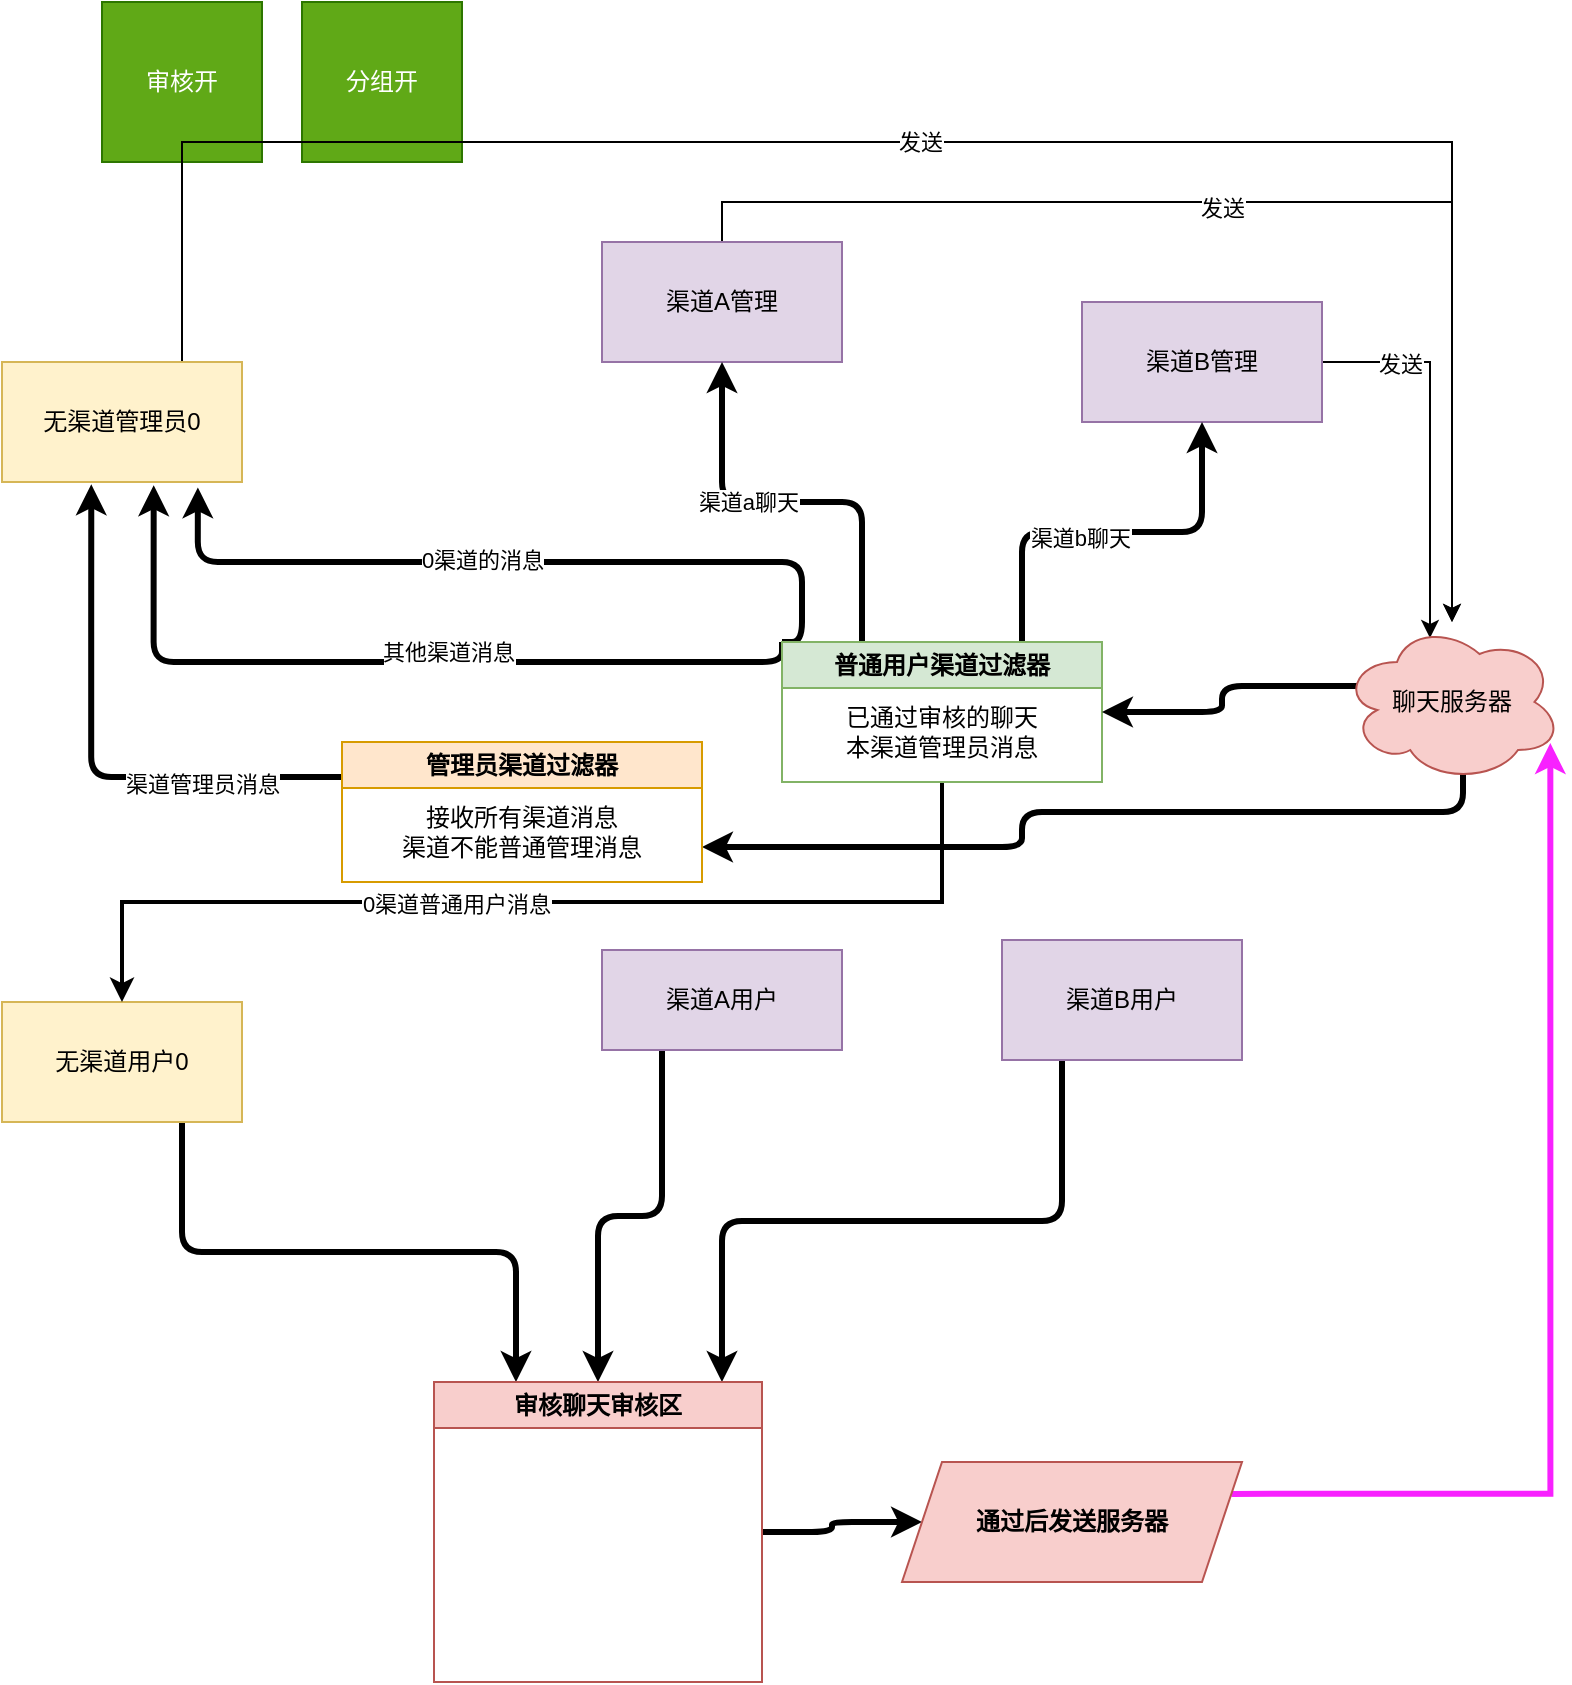 <mxfile version="20.8.20" type="github" pages="3">
  <diagram id="VzCVbxKHRMm88u6nLTFB" name="渠道开+审核开">
    <mxGraphModel dx="1468" dy="802" grid="1" gridSize="10" guides="1" tooltips="1" connect="1" arrows="1" fold="1" page="1" pageScale="1" pageWidth="827" pageHeight="1169" math="0" shadow="0">
      <root>
        <mxCell id="0" />
        <mxCell id="1" parent="0" />
        <mxCell id="FkoYIBF8dfnU25UiVlQv-1" value="审核开" style="whiteSpace=wrap;html=1;aspect=fixed;fillColor=#60a917;strokeColor=#2D7600;fontColor=#ffffff;" vertex="1" parent="1">
          <mxGeometry x="70" y="10" width="80" height="80" as="geometry" />
        </mxCell>
        <mxCell id="FkoYIBF8dfnU25UiVlQv-2" value="分组开" style="whiteSpace=wrap;html=1;aspect=fixed;fillColor=#60a917;strokeColor=#2D7600;fontColor=#ffffff;" vertex="1" parent="1">
          <mxGeometry x="170" y="10" width="80" height="80" as="geometry" />
        </mxCell>
        <mxCell id="FkoYIBF8dfnU25UiVlQv-38" style="edgeStyle=orthogonalEdgeStyle;rounded=0;orthogonalLoop=1;jettySize=auto;html=1;exitX=0.75;exitY=0;exitDx=0;exitDy=0;" edge="1" parent="1" source="FkoYIBF8dfnU25UiVlQv-5" target="FkoYIBF8dfnU25UiVlQv-28">
          <mxGeometry relative="1" as="geometry">
            <Array as="points">
              <mxPoint x="110" y="80" />
              <mxPoint x="745" y="80" />
            </Array>
          </mxGeometry>
        </mxCell>
        <mxCell id="FkoYIBF8dfnU25UiVlQv-39" value="发送" style="edgeLabel;html=1;align=center;verticalAlign=middle;resizable=0;points=[];" vertex="1" connectable="0" parent="FkoYIBF8dfnU25UiVlQv-38">
          <mxGeometry x="-0.028" relative="1" as="geometry">
            <mxPoint as="offset" />
          </mxGeometry>
        </mxCell>
        <mxCell id="FkoYIBF8dfnU25UiVlQv-5" value="无渠道管理员0" style="rounded=0;whiteSpace=wrap;html=1;fillColor=#fff2cc;strokeColor=#d6b656;" vertex="1" parent="1">
          <mxGeometry x="20" y="190" width="120" height="60" as="geometry" />
        </mxCell>
        <mxCell id="FkoYIBF8dfnU25UiVlQv-34" style="edgeStyle=orthogonalEdgeStyle;rounded=0;orthogonalLoop=1;jettySize=auto;html=1;exitX=0.5;exitY=0;exitDx=0;exitDy=0;" edge="1" parent="1" source="FkoYIBF8dfnU25UiVlQv-6" target="FkoYIBF8dfnU25UiVlQv-28">
          <mxGeometry relative="1" as="geometry" />
        </mxCell>
        <mxCell id="FkoYIBF8dfnU25UiVlQv-35" value="发送" style="edgeLabel;html=1;align=center;verticalAlign=middle;resizable=0;points=[];" vertex="1" connectable="0" parent="FkoYIBF8dfnU25UiVlQv-34">
          <mxGeometry x="-0.092" y="-3" relative="1" as="geometry">
            <mxPoint as="offset" />
          </mxGeometry>
        </mxCell>
        <mxCell id="FkoYIBF8dfnU25UiVlQv-6" value="渠道A管理" style="rounded=0;whiteSpace=wrap;html=1;fillColor=#e1d5e7;strokeColor=#9673a6;" vertex="1" parent="1">
          <mxGeometry x="320" y="130" width="120" height="60" as="geometry" />
        </mxCell>
        <mxCell id="FkoYIBF8dfnU25UiVlQv-36" style="edgeStyle=orthogonalEdgeStyle;rounded=0;orthogonalLoop=1;jettySize=auto;html=1;exitX=1;exitY=0.5;exitDx=0;exitDy=0;entryX=0.4;entryY=0.1;entryDx=0;entryDy=0;entryPerimeter=0;" edge="1" parent="1" source="FkoYIBF8dfnU25UiVlQv-7" target="FkoYIBF8dfnU25UiVlQv-28">
          <mxGeometry relative="1" as="geometry" />
        </mxCell>
        <mxCell id="FkoYIBF8dfnU25UiVlQv-37" value="发送" style="edgeLabel;html=1;align=center;verticalAlign=middle;resizable=0;points=[];" vertex="1" connectable="0" parent="FkoYIBF8dfnU25UiVlQv-36">
          <mxGeometry x="-0.596" y="-1" relative="1" as="geometry">
            <mxPoint as="offset" />
          </mxGeometry>
        </mxCell>
        <mxCell id="FkoYIBF8dfnU25UiVlQv-7" value="渠道B管理" style="rounded=0;whiteSpace=wrap;html=1;fillColor=#e1d5e7;strokeColor=#9673a6;" vertex="1" parent="1">
          <mxGeometry x="560" y="160" width="120" height="60" as="geometry" />
        </mxCell>
        <mxCell id="FkoYIBF8dfnU25UiVlQv-8" style="edgeStyle=orthogonalEdgeStyle;rounded=1;orthogonalLoop=1;jettySize=auto;html=1;exitX=0.75;exitY=1;exitDx=0;exitDy=0;strokeWidth=3;entryX=0.25;entryY=0;entryDx=0;entryDy=0;" edge="1" parent="1" source="FkoYIBF8dfnU25UiVlQv-9" target="FkoYIBF8dfnU25UiVlQv-25">
          <mxGeometry relative="1" as="geometry" />
        </mxCell>
        <mxCell id="FkoYIBF8dfnU25UiVlQv-9" value="无渠道用户0" style="rounded=0;whiteSpace=wrap;html=1;fillColor=#fff2cc;strokeColor=#d6b656;" vertex="1" parent="1">
          <mxGeometry x="20" y="510" width="120" height="60" as="geometry" />
        </mxCell>
        <mxCell id="FkoYIBF8dfnU25UiVlQv-10" style="edgeStyle=orthogonalEdgeStyle;rounded=1;orthogonalLoop=1;jettySize=auto;html=1;exitX=0.25;exitY=1;exitDx=0;exitDy=0;entryX=0.5;entryY=0;entryDx=0;entryDy=0;strokeWidth=3;" edge="1" parent="1" source="FkoYIBF8dfnU25UiVlQv-11" target="FkoYIBF8dfnU25UiVlQv-25">
          <mxGeometry relative="1" as="geometry" />
        </mxCell>
        <mxCell id="FkoYIBF8dfnU25UiVlQv-11" value="渠道A用户" style="rounded=0;whiteSpace=wrap;html=1;fillColor=#e1d5e7;strokeColor=#9673a6;" vertex="1" parent="1">
          <mxGeometry x="320" y="484" width="120" height="50" as="geometry" />
        </mxCell>
        <mxCell id="FkoYIBF8dfnU25UiVlQv-12" style="edgeStyle=orthogonalEdgeStyle;rounded=1;orthogonalLoop=1;jettySize=auto;html=1;exitX=0.25;exitY=1;exitDx=0;exitDy=0;entryX=0.878;entryY=0;entryDx=0;entryDy=0;entryPerimeter=0;strokeWidth=3;" edge="1" parent="1" source="FkoYIBF8dfnU25UiVlQv-13" target="FkoYIBF8dfnU25UiVlQv-25">
          <mxGeometry relative="1" as="geometry" />
        </mxCell>
        <mxCell id="FkoYIBF8dfnU25UiVlQv-13" value="渠道B用户" style="rounded=0;whiteSpace=wrap;html=1;fillColor=#e1d5e7;strokeColor=#9673a6;" vertex="1" parent="1">
          <mxGeometry x="520" y="479" width="120" height="60" as="geometry" />
        </mxCell>
        <mxCell id="FkoYIBF8dfnU25UiVlQv-14" style="edgeStyle=orthogonalEdgeStyle;rounded=1;orthogonalLoop=1;jettySize=auto;html=1;exitX=0.25;exitY=0;exitDx=0;exitDy=0;entryX=0.5;entryY=1;entryDx=0;entryDy=0;strokeWidth=3;" edge="1" parent="1" source="FkoYIBF8dfnU25UiVlQv-22" target="FkoYIBF8dfnU25UiVlQv-6">
          <mxGeometry relative="1" as="geometry" />
        </mxCell>
        <mxCell id="FkoYIBF8dfnU25UiVlQv-15" value="渠道a聊天" style="edgeLabel;html=1;align=center;verticalAlign=middle;resizable=0;points=[];" vertex="1" connectable="0" parent="FkoYIBF8dfnU25UiVlQv-14">
          <mxGeometry x="0.214" relative="1" as="geometry">
            <mxPoint as="offset" />
          </mxGeometry>
        </mxCell>
        <mxCell id="FkoYIBF8dfnU25UiVlQv-16" style="edgeStyle=orthogonalEdgeStyle;rounded=1;orthogonalLoop=1;jettySize=auto;html=1;exitX=0.75;exitY=0;exitDx=0;exitDy=0;strokeWidth=3;" edge="1" parent="1" source="FkoYIBF8dfnU25UiVlQv-22" target="FkoYIBF8dfnU25UiVlQv-7">
          <mxGeometry relative="1" as="geometry" />
        </mxCell>
        <mxCell id="FkoYIBF8dfnU25UiVlQv-17" value="渠道b聊天" style="edgeLabel;html=1;align=center;verticalAlign=middle;resizable=0;points=[];" vertex="1" connectable="0" parent="FkoYIBF8dfnU25UiVlQv-16">
          <mxGeometry x="-0.163" y="-3" relative="1" as="geometry">
            <mxPoint as="offset" />
          </mxGeometry>
        </mxCell>
        <mxCell id="FkoYIBF8dfnU25UiVlQv-18" style="edgeStyle=orthogonalEdgeStyle;rounded=1;orthogonalLoop=1;jettySize=auto;html=1;exitX=0;exitY=0;exitDx=0;exitDy=0;entryX=0.816;entryY=1.045;entryDx=0;entryDy=0;entryPerimeter=0;strokeWidth=3;" edge="1" parent="1" source="FkoYIBF8dfnU25UiVlQv-22" target="FkoYIBF8dfnU25UiVlQv-5">
          <mxGeometry relative="1" as="geometry">
            <Array as="points">
              <mxPoint x="420" y="330" />
              <mxPoint x="420" y="290" />
              <mxPoint x="118" y="290" />
            </Array>
          </mxGeometry>
        </mxCell>
        <mxCell id="FkoYIBF8dfnU25UiVlQv-19" value="0渠道的消息" style="edgeLabel;html=1;align=center;verticalAlign=middle;resizable=0;points=[];" vertex="1" connectable="0" parent="FkoYIBF8dfnU25UiVlQv-18">
          <mxGeometry x="0.08" y="-1" relative="1" as="geometry">
            <mxPoint as="offset" />
          </mxGeometry>
        </mxCell>
        <mxCell id="FkoYIBF8dfnU25UiVlQv-20" style="edgeStyle=orthogonalEdgeStyle;rounded=1;orthogonalLoop=1;jettySize=auto;html=1;exitX=0;exitY=0;exitDx=0;exitDy=0;entryX=0.632;entryY=1.027;entryDx=0;entryDy=0;entryPerimeter=0;strokeWidth=3;" edge="1" parent="1" source="FkoYIBF8dfnU25UiVlQv-22" target="FkoYIBF8dfnU25UiVlQv-5">
          <mxGeometry relative="1" as="geometry">
            <Array as="points">
              <mxPoint x="410" y="340" />
              <mxPoint x="96" y="340" />
            </Array>
          </mxGeometry>
        </mxCell>
        <mxCell id="FkoYIBF8dfnU25UiVlQv-21" value="其他渠道消息" style="edgeLabel;html=1;align=center;verticalAlign=middle;resizable=0;points=[];" vertex="1" connectable="0" parent="FkoYIBF8dfnU25UiVlQv-20">
          <mxGeometry x="-0.142" y="-5" relative="1" as="geometry">
            <mxPoint as="offset" />
          </mxGeometry>
        </mxCell>
        <mxCell id="FkoYIBF8dfnU25UiVlQv-40" style="edgeStyle=orthogonalEdgeStyle;rounded=0;orthogonalLoop=1;jettySize=auto;html=1;exitX=0.5;exitY=1;exitDx=0;exitDy=0;strokeWidth=2;" edge="1" parent="1" source="FkoYIBF8dfnU25UiVlQv-22" target="FkoYIBF8dfnU25UiVlQv-9">
          <mxGeometry relative="1" as="geometry">
            <Array as="points">
              <mxPoint x="490" y="460" />
              <mxPoint x="80" y="460" />
            </Array>
          </mxGeometry>
        </mxCell>
        <mxCell id="Q_daBsCylwnGvECk5tep-2" value="0渠道普通用户消息" style="edgeLabel;html=1;align=center;verticalAlign=middle;resizable=0;points=[];" vertex="1" connectable="0" parent="FkoYIBF8dfnU25UiVlQv-40">
          <mxGeometry x="0.166" y="2" relative="1" as="geometry">
            <mxPoint y="-1" as="offset" />
          </mxGeometry>
        </mxCell>
        <mxCell id="FkoYIBF8dfnU25UiVlQv-22" value="普通用户渠道过滤器" style="swimlane;whiteSpace=wrap;html=1;fillColor=#d5e8d4;strokeColor=#82b366;" vertex="1" parent="1">
          <mxGeometry x="410" y="330" width="160" height="70" as="geometry" />
        </mxCell>
        <mxCell id="FkoYIBF8dfnU25UiVlQv-23" value="已通过审核的聊天&lt;br&gt;本渠道管理员消息" style="text;html=1;strokeColor=none;fillColor=none;align=center;verticalAlign=middle;whiteSpace=wrap;rounded=0;" vertex="1" parent="FkoYIBF8dfnU25UiVlQv-22">
          <mxGeometry x="30" y="30" width="100" height="30" as="geometry" />
        </mxCell>
        <mxCell id="FkoYIBF8dfnU25UiVlQv-24" style="edgeStyle=orthogonalEdgeStyle;rounded=1;orthogonalLoop=1;jettySize=auto;html=1;exitX=1;exitY=0.5;exitDx=0;exitDy=0;strokeWidth=3;" edge="1" parent="1" source="FkoYIBF8dfnU25UiVlQv-25" target="FkoYIBF8dfnU25UiVlQv-29">
          <mxGeometry relative="1" as="geometry" />
        </mxCell>
        <mxCell id="FkoYIBF8dfnU25UiVlQv-25" value="审核聊天审核区" style="swimlane;whiteSpace=wrap;html=1;fillColor=#f8cecc;strokeColor=#b85450;" vertex="1" parent="1">
          <mxGeometry x="236" y="700" width="164" height="150" as="geometry" />
        </mxCell>
        <mxCell id="FkoYIBF8dfnU25UiVlQv-26" style="edgeStyle=orthogonalEdgeStyle;rounded=1;orthogonalLoop=1;jettySize=auto;html=1;entryX=1;entryY=0.5;entryDx=0;entryDy=0;strokeWidth=3;exitX=0.07;exitY=0.4;exitDx=0;exitDy=0;exitPerimeter=0;" edge="1" parent="1" source="FkoYIBF8dfnU25UiVlQv-28" target="FkoYIBF8dfnU25UiVlQv-22">
          <mxGeometry relative="1" as="geometry" />
        </mxCell>
        <mxCell id="FkoYIBF8dfnU25UiVlQv-27" style="edgeStyle=orthogonalEdgeStyle;rounded=1;orthogonalLoop=1;jettySize=auto;html=1;exitX=0.55;exitY=0.95;exitDx=0;exitDy=0;exitPerimeter=0;entryX=1;entryY=0.75;entryDx=0;entryDy=0;strokeWidth=3;" edge="1" parent="1" source="FkoYIBF8dfnU25UiVlQv-28" target="FkoYIBF8dfnU25UiVlQv-32">
          <mxGeometry relative="1" as="geometry">
            <Array as="points">
              <mxPoint x="750" y="415" />
              <mxPoint x="530" y="415" />
              <mxPoint x="530" y="433" />
            </Array>
          </mxGeometry>
        </mxCell>
        <mxCell id="FkoYIBF8dfnU25UiVlQv-28" value="聊天服务器" style="ellipse;shape=cloud;whiteSpace=wrap;html=1;fillColor=#f8cecc;strokeColor=#b85450;" vertex="1" parent="1">
          <mxGeometry x="690" y="320" width="110" height="80" as="geometry" />
        </mxCell>
        <mxCell id="Q_daBsCylwnGvECk5tep-1" style="edgeStyle=orthogonalEdgeStyle;rounded=0;orthogonalLoop=1;jettySize=auto;html=1;exitX=1;exitY=0.25;exitDx=0;exitDy=0;entryX=0.947;entryY=0.757;entryDx=0;entryDy=0;entryPerimeter=0;strokeWidth=3;strokeColor=#F821FF;" edge="1" parent="1" source="FkoYIBF8dfnU25UiVlQv-29" target="FkoYIBF8dfnU25UiVlQv-28">
          <mxGeometry relative="1" as="geometry" />
        </mxCell>
        <mxCell id="FkoYIBF8dfnU25UiVlQv-29" value="通过后发送服务器" style="shape=parallelogram;perimeter=parallelogramPerimeter;whiteSpace=wrap;html=1;fixedSize=1;fillColor=#f8cecc;strokeColor=#b85450;fontStyle=1;startSize=23;" vertex="1" parent="1">
          <mxGeometry x="470" y="740" width="170" height="60" as="geometry" />
        </mxCell>
        <mxCell id="FkoYIBF8dfnU25UiVlQv-30" style="edgeStyle=orthogonalEdgeStyle;rounded=1;orthogonalLoop=1;jettySize=auto;html=1;exitX=0;exitY=0.25;exitDx=0;exitDy=0;entryX=0.372;entryY=1.019;entryDx=0;entryDy=0;entryPerimeter=0;strokeWidth=3;" edge="1" parent="1" source="FkoYIBF8dfnU25UiVlQv-32" target="FkoYIBF8dfnU25UiVlQv-5">
          <mxGeometry relative="1" as="geometry" />
        </mxCell>
        <mxCell id="FkoYIBF8dfnU25UiVlQv-31" value="渠道管理员消息" style="edgeLabel;html=1;align=center;verticalAlign=middle;resizable=0;points=[];" vertex="1" connectable="0" parent="FkoYIBF8dfnU25UiVlQv-30">
          <mxGeometry x="-0.301" y="-1" relative="1" as="geometry">
            <mxPoint x="25" y="4" as="offset" />
          </mxGeometry>
        </mxCell>
        <mxCell id="FkoYIBF8dfnU25UiVlQv-32" value="管理员渠道过滤器" style="swimlane;whiteSpace=wrap;html=1;fillColor=#ffe6cc;strokeColor=#d79b00;" vertex="1" parent="1">
          <mxGeometry x="190" y="380" width="180" height="70" as="geometry" />
        </mxCell>
        <mxCell id="FkoYIBF8dfnU25UiVlQv-33" value="接收所有渠道消息&lt;br&gt;渠道不能普通管理消息" style="text;html=1;strokeColor=none;fillColor=none;align=center;verticalAlign=middle;whiteSpace=wrap;rounded=0;" vertex="1" parent="FkoYIBF8dfnU25UiVlQv-32">
          <mxGeometry x="20" y="30" width="140" height="30" as="geometry" />
        </mxCell>
      </root>
    </mxGraphModel>
  </diagram>
  <diagram name="渠道关+审核开" id="VsuYbWDmgx9zDYtBoQRo">
    <mxGraphModel dx="1682" dy="920" grid="1" gridSize="10" guides="1" tooltips="1" connect="1" arrows="1" fold="1" page="1" pageScale="1" pageWidth="827" pageHeight="1169" math="0" shadow="0">
      <root>
        <mxCell id="0" />
        <mxCell id="1" parent="0" />
        <mxCell id="foWkTYoayNs3bJzzhuhe-1" value="审核开" style="whiteSpace=wrap;html=1;aspect=fixed;fillColor=#60a917;strokeColor=#2D7600;fontColor=#ffffff;" vertex="1" parent="1">
          <mxGeometry x="156" width="80" height="80" as="geometry" />
        </mxCell>
        <mxCell id="foWkTYoayNs3bJzzhuhe-2" value="分组关" style="whiteSpace=wrap;html=1;aspect=fixed;fillColor=#647687;strokeColor=#314354;fontColor=#ffffff;" vertex="1" parent="1">
          <mxGeometry x="250" width="80" height="80" as="geometry" />
        </mxCell>
        <mxCell id="4meMGPpO9oW0gvdUiH-y-2" style="edgeStyle=orthogonalEdgeStyle;rounded=0;orthogonalLoop=1;jettySize=auto;html=1;exitX=0.5;exitY=0;exitDx=0;exitDy=0;strokeColor=#F821FF;strokeWidth=2;" edge="1" parent="1" source="foWkTYoayNs3bJzzhuhe-5" target="foWkTYoayNs3bJzzhuhe-28">
          <mxGeometry relative="1" as="geometry">
            <Array as="points">
              <mxPoint x="80" y="110" />
              <mxPoint x="745" y="110" />
            </Array>
          </mxGeometry>
        </mxCell>
        <mxCell id="foWkTYoayNs3bJzzhuhe-5" value="无渠道管理员0" style="rounded=0;whiteSpace=wrap;html=1;fillColor=#fff2cc;strokeColor=#d6b656;" vertex="1" parent="1">
          <mxGeometry x="20" y="190" width="120" height="60" as="geometry" />
        </mxCell>
        <mxCell id="4meMGPpO9oW0gvdUiH-y-3" style="edgeStyle=orthogonalEdgeStyle;rounded=0;orthogonalLoop=1;jettySize=auto;html=1;exitX=0.5;exitY=0;exitDx=0;exitDy=0;strokeColor=#F821FF;strokeWidth=2;" edge="1" parent="1" source="foWkTYoayNs3bJzzhuhe-6" target="foWkTYoayNs3bJzzhuhe-28">
          <mxGeometry relative="1" as="geometry" />
        </mxCell>
        <mxCell id="4meMGPpO9oW0gvdUiH-y-5" value="f发送聊天" style="edgeLabel;html=1;align=center;verticalAlign=middle;resizable=0;points=[];" vertex="1" connectable="0" parent="4meMGPpO9oW0gvdUiH-y-3">
          <mxGeometry x="-0.644" y="-1" relative="1" as="geometry">
            <mxPoint as="offset" />
          </mxGeometry>
        </mxCell>
        <mxCell id="foWkTYoayNs3bJzzhuhe-6" value="渠道A管理" style="rounded=0;whiteSpace=wrap;html=1;fillColor=#e1d5e7;strokeColor=#9673a6;" vertex="1" parent="1">
          <mxGeometry x="320" y="130" width="120" height="60" as="geometry" />
        </mxCell>
        <mxCell id="4meMGPpO9oW0gvdUiH-y-4" style="edgeStyle=orthogonalEdgeStyle;rounded=0;orthogonalLoop=1;jettySize=auto;html=1;exitX=0.5;exitY=0;exitDx=0;exitDy=0;entryX=0.4;entryY=0.1;entryDx=0;entryDy=0;entryPerimeter=0;strokeColor=#F821FF;strokeWidth=2;" edge="1" parent="1" source="foWkTYoayNs3bJzzhuhe-7" target="foWkTYoayNs3bJzzhuhe-28">
          <mxGeometry relative="1" as="geometry" />
        </mxCell>
        <mxCell id="foWkTYoayNs3bJzzhuhe-7" value="渠道B管理&lt;br&gt;关闭审核" style="rounded=0;whiteSpace=wrap;html=1;fillColor=#008a00;strokeColor=#005700;fontColor=#ffffff;" vertex="1" parent="1">
          <mxGeometry x="560" y="160" width="120" height="60" as="geometry" />
        </mxCell>
        <mxCell id="foWkTYoayNs3bJzzhuhe-8" style="edgeStyle=orthogonalEdgeStyle;rounded=1;orthogonalLoop=1;jettySize=auto;html=1;exitX=0.75;exitY=1;exitDx=0;exitDy=0;strokeWidth=3;entryX=0.25;entryY=0;entryDx=0;entryDy=0;" edge="1" parent="1" source="foWkTYoayNs3bJzzhuhe-9" target="foWkTYoayNs3bJzzhuhe-25">
          <mxGeometry relative="1" as="geometry" />
        </mxCell>
        <mxCell id="foWkTYoayNs3bJzzhuhe-9" value="无渠道用户0" style="rounded=0;whiteSpace=wrap;html=1;fillColor=#fff2cc;strokeColor=#d6b656;" vertex="1" parent="1">
          <mxGeometry x="20" y="479" width="120" height="60" as="geometry" />
        </mxCell>
        <mxCell id="foWkTYoayNs3bJzzhuhe-10" style="edgeStyle=orthogonalEdgeStyle;rounded=1;orthogonalLoop=1;jettySize=auto;html=1;exitX=0.25;exitY=1;exitDx=0;exitDy=0;entryX=0.5;entryY=0;entryDx=0;entryDy=0;strokeWidth=3;" edge="1" parent="1" source="foWkTYoayNs3bJzzhuhe-11" target="foWkTYoayNs3bJzzhuhe-25">
          <mxGeometry relative="1" as="geometry" />
        </mxCell>
        <mxCell id="0DbTB2pa8-eszpQI0NAg-5" style="edgeStyle=orthogonalEdgeStyle;rounded=0;orthogonalLoop=1;jettySize=auto;html=1;exitX=0.75;exitY=1;exitDx=0;exitDy=0;entryX=0.949;entryY=0.774;entryDx=0;entryDy=0;entryPerimeter=0;dashed=1;fillColor=#d0cee2;strokeColor=#56517e;" edge="1" parent="1" source="foWkTYoayNs3bJzzhuhe-11" target="foWkTYoayNs3bJzzhuhe-28">
          <mxGeometry relative="1" as="geometry" />
        </mxCell>
        <mxCell id="0DbTB2pa8-eszpQI0NAg-6" value="用户消息发送" style="edgeLabel;html=1;align=center;verticalAlign=middle;resizable=0;points=[];" vertex="1" connectable="0" parent="0DbTB2pa8-eszpQI0NAg-5">
          <mxGeometry x="-0.121" y="-2" relative="1" as="geometry">
            <mxPoint as="offset" />
          </mxGeometry>
        </mxCell>
        <mxCell id="foWkTYoayNs3bJzzhuhe-11" value="渠道A用户" style="rounded=0;whiteSpace=wrap;html=1;fillColor=#e1d5e7;strokeColor=#9673a6;" vertex="1" parent="1">
          <mxGeometry x="320" y="484" width="120" height="50" as="geometry" />
        </mxCell>
        <mxCell id="0DbTB2pa8-eszpQI0NAg-1" style="edgeStyle=orthogonalEdgeStyle;rounded=0;orthogonalLoop=1;jettySize=auto;html=1;exitX=1;exitY=0.25;exitDx=0;exitDy=0;entryX=0.31;entryY=0.8;entryDx=0;entryDy=0;entryPerimeter=0;" edge="1" parent="1" source="foWkTYoayNs3bJzzhuhe-13" target="foWkTYoayNs3bJzzhuhe-28">
          <mxGeometry relative="1" as="geometry" />
        </mxCell>
        <mxCell id="0DbTB2pa8-eszpQI0NAg-2" value="发送" style="edgeLabel;html=1;align=center;verticalAlign=middle;resizable=0;points=[];" vertex="1" connectable="0" parent="0DbTB2pa8-eszpQI0NAg-1">
          <mxGeometry x="-0.365" y="-3" relative="1" as="geometry">
            <mxPoint x="-7" y="-3" as="offset" />
          </mxGeometry>
        </mxCell>
        <mxCell id="foWkTYoayNs3bJzzhuhe-13" value="渠道B用户" style="rounded=0;whiteSpace=wrap;html=1;fillColor=#e1d5e7;strokeColor=#9673a6;" vertex="1" parent="1">
          <mxGeometry x="520" y="479" width="120" height="60" as="geometry" />
        </mxCell>
        <mxCell id="foWkTYoayNs3bJzzhuhe-14" style="edgeStyle=orthogonalEdgeStyle;rounded=1;orthogonalLoop=1;jettySize=auto;html=1;exitX=0.25;exitY=0;exitDx=0;exitDy=0;entryX=0.5;entryY=1;entryDx=0;entryDy=0;strokeWidth=3;" edge="1" parent="1" source="foWkTYoayNs3bJzzhuhe-22" target="foWkTYoayNs3bJzzhuhe-6">
          <mxGeometry relative="1" as="geometry" />
        </mxCell>
        <mxCell id="foWkTYoayNs3bJzzhuhe-15" value="混合消息" style="edgeLabel;html=1;align=center;verticalAlign=middle;resizable=0;points=[];" vertex="1" connectable="0" parent="foWkTYoayNs3bJzzhuhe-14">
          <mxGeometry x="0.214" relative="1" as="geometry">
            <mxPoint as="offset" />
          </mxGeometry>
        </mxCell>
        <mxCell id="foWkTYoayNs3bJzzhuhe-16" style="edgeStyle=orthogonalEdgeStyle;rounded=1;orthogonalLoop=1;jettySize=auto;html=1;exitX=0.75;exitY=0;exitDx=0;exitDy=0;strokeWidth=3;" edge="1" parent="1" source="foWkTYoayNs3bJzzhuhe-22" target="foWkTYoayNs3bJzzhuhe-7">
          <mxGeometry relative="1" as="geometry" />
        </mxCell>
        <mxCell id="foWkTYoayNs3bJzzhuhe-17" value="混合消息" style="edgeLabel;html=1;align=center;verticalAlign=middle;resizable=0;points=[];" vertex="1" connectable="0" parent="foWkTYoayNs3bJzzhuhe-16">
          <mxGeometry x="-0.163" y="-3" relative="1" as="geometry">
            <mxPoint x="11" as="offset" />
          </mxGeometry>
        </mxCell>
        <mxCell id="4meMGPpO9oW0gvdUiH-y-6" style="edgeStyle=orthogonalEdgeStyle;rounded=0;orthogonalLoop=1;jettySize=auto;html=1;exitX=0;exitY=0.5;exitDx=0;exitDy=0;entryX=0.75;entryY=1;entryDx=0;entryDy=0;strokeColor=default;strokeWidth=2;" edge="1" parent="1" source="foWkTYoayNs3bJzzhuhe-22" target="foWkTYoayNs3bJzzhuhe-5">
          <mxGeometry relative="1" as="geometry" />
        </mxCell>
        <mxCell id="4meMGPpO9oW0gvdUiH-y-7" value="混合所有消息" style="edgeLabel;html=1;align=center;verticalAlign=middle;resizable=0;points=[];" vertex="1" connectable="0" parent="4meMGPpO9oW0gvdUiH-y-6">
          <mxGeometry x="-0.166" relative="1" as="geometry">
            <mxPoint as="offset" />
          </mxGeometry>
        </mxCell>
        <mxCell id="foWkTYoayNs3bJzzhuhe-22" value="普通用户渠道过滤器" style="swimlane;whiteSpace=wrap;html=1;fillColor=#d5e8d4;strokeColor=#82b366;" vertex="1" parent="1">
          <mxGeometry x="410" y="330" width="160" height="70" as="geometry" />
        </mxCell>
        <mxCell id="foWkTYoayNs3bJzzhuhe-23" value="不过滤&lt;br&gt;判断渠道是否需要审核" style="text;html=1;strokeColor=none;fillColor=none;align=center;verticalAlign=middle;whiteSpace=wrap;rounded=0;" vertex="1" parent="foWkTYoayNs3bJzzhuhe-22">
          <mxGeometry x="15" y="30" width="130" height="30" as="geometry" />
        </mxCell>
        <mxCell id="foWkTYoayNs3bJzzhuhe-24" style="edgeStyle=orthogonalEdgeStyle;rounded=1;orthogonalLoop=1;jettySize=auto;html=1;exitX=1;exitY=0.5;exitDx=0;exitDy=0;strokeWidth=3;" edge="1" parent="1" source="foWkTYoayNs3bJzzhuhe-25" target="foWkTYoayNs3bJzzhuhe-29">
          <mxGeometry relative="1" as="geometry" />
        </mxCell>
        <mxCell id="foWkTYoayNs3bJzzhuhe-25" value="审核聊天审核区" style="swimlane;whiteSpace=wrap;html=1;fillColor=#f8cecc;strokeColor=#b85450;" vertex="1" parent="1">
          <mxGeometry x="236" y="700" width="164" height="150" as="geometry" />
        </mxCell>
        <mxCell id="foWkTYoayNs3bJzzhuhe-35" value="除普通管理员&lt;br&gt;渠道分组管理员只能审核自己渠道的消息" style="text;html=1;strokeColor=none;fillColor=none;align=center;verticalAlign=middle;whiteSpace=wrap;rounded=0;" vertex="1" parent="foWkTYoayNs3bJzzhuhe-25">
          <mxGeometry x="4" y="60" width="160" height="40" as="geometry" />
        </mxCell>
        <mxCell id="foWkTYoayNs3bJzzhuhe-26" style="edgeStyle=orthogonalEdgeStyle;rounded=1;orthogonalLoop=1;jettySize=auto;html=1;entryX=1;entryY=0.5;entryDx=0;entryDy=0;strokeWidth=3;" edge="1" parent="1" source="foWkTYoayNs3bJzzhuhe-28" target="foWkTYoayNs3bJzzhuhe-22">
          <mxGeometry relative="1" as="geometry" />
        </mxCell>
        <mxCell id="foWkTYoayNs3bJzzhuhe-27" style="edgeStyle=orthogonalEdgeStyle;rounded=1;orthogonalLoop=1;jettySize=auto;html=1;exitX=0.13;exitY=0.77;exitDx=0;exitDy=0;exitPerimeter=0;entryX=1;entryY=0.75;entryDx=0;entryDy=0;strokeWidth=3;" edge="1" parent="1" source="foWkTYoayNs3bJzzhuhe-28" target="foWkTYoayNs3bJzzhuhe-32">
          <mxGeometry relative="1" as="geometry">
            <Array as="points">
              <mxPoint x="704" y="415" />
              <mxPoint x="530" y="415" />
              <mxPoint x="530" y="433" />
            </Array>
          </mxGeometry>
        </mxCell>
        <mxCell id="0DbTB2pa8-eszpQI0NAg-7" style="edgeStyle=orthogonalEdgeStyle;rounded=0;orthogonalLoop=1;jettySize=auto;html=1;exitX=0.8;exitY=0.8;exitDx=0;exitDy=0;exitPerimeter=0;entryX=1;entryY=0.25;entryDx=0;entryDy=0;dashed=1;" edge="1" parent="1" source="foWkTYoayNs3bJzzhuhe-28" target="foWkTYoayNs3bJzzhuhe-25">
          <mxGeometry relative="1" as="geometry">
            <Array as="points">
              <mxPoint x="778" y="690" />
              <mxPoint x="545" y="690" />
              <mxPoint x="545" y="720" />
              <mxPoint x="400" y="720" />
            </Array>
          </mxGeometry>
        </mxCell>
        <mxCell id="_wurWuA-T1RNmn7c4DZH-1" value="用户接收消息" style="edgeLabel;html=1;align=center;verticalAlign=middle;resizable=0;points=[];" vertex="1" connectable="0" parent="0DbTB2pa8-eszpQI0NAg-7">
          <mxGeometry x="0.139" y="2" relative="1" as="geometry">
            <mxPoint as="offset" />
          </mxGeometry>
        </mxCell>
        <mxCell id="foWkTYoayNs3bJzzhuhe-28" value="聊天服务器" style="ellipse;shape=cloud;whiteSpace=wrap;html=1;fillColor=#d80073;strokeColor=#A50040;fontColor=#ffffff;" vertex="1" parent="1">
          <mxGeometry x="690" y="320" width="110" height="80" as="geometry" />
        </mxCell>
        <mxCell id="foWkTYoayNs3bJzzhuhe-34" style="edgeStyle=orthogonalEdgeStyle;rounded=0;orthogonalLoop=1;jettySize=auto;html=1;exitX=1;exitY=0.25;exitDx=0;exitDy=0;" edge="1" parent="1" source="foWkTYoayNs3bJzzhuhe-29" target="foWkTYoayNs3bJzzhuhe-28">
          <mxGeometry relative="1" as="geometry" />
        </mxCell>
        <mxCell id="foWkTYoayNs3bJzzhuhe-29" value="通过后发送服务器" style="shape=parallelogram;perimeter=parallelogramPerimeter;whiteSpace=wrap;html=1;fixedSize=1;fillColor=#f8cecc;strokeColor=#b85450;fontStyle=1;startSize=23;" vertex="1" parent="1">
          <mxGeometry x="470" y="740" width="170" height="60" as="geometry" />
        </mxCell>
        <mxCell id="foWkTYoayNs3bJzzhuhe-30" style="edgeStyle=orthogonalEdgeStyle;rounded=1;orthogonalLoop=1;jettySize=auto;html=1;exitX=0;exitY=0.25;exitDx=0;exitDy=0;entryX=0.372;entryY=1.019;entryDx=0;entryDy=0;entryPerimeter=0;strokeWidth=3;" edge="1" parent="1" source="foWkTYoayNs3bJzzhuhe-32" target="foWkTYoayNs3bJzzhuhe-5">
          <mxGeometry relative="1" as="geometry">
            <Array as="points">
              <mxPoint x="65" y="397" />
            </Array>
          </mxGeometry>
        </mxCell>
        <mxCell id="foWkTYoayNs3bJzzhuhe-31" value="混合所有消息" style="edgeLabel;html=1;align=center;verticalAlign=middle;resizable=0;points=[];" vertex="1" connectable="0" parent="foWkTYoayNs3bJzzhuhe-30">
          <mxGeometry x="-0.301" y="-1" relative="1" as="geometry">
            <mxPoint x="16" y="1" as="offset" />
          </mxGeometry>
        </mxCell>
        <mxCell id="foWkTYoayNs3bJzzhuhe-32" value="管理员渠道过滤器" style="swimlane;whiteSpace=wrap;html=1;fillColor=#ffe6cc;strokeColor=#d79b00;" vertex="1" parent="1">
          <mxGeometry x="230" y="380" width="140" height="70" as="geometry" />
        </mxCell>
        <mxCell id="foWkTYoayNs3bJzzhuhe-33" value="不过滤" style="text;html=1;strokeColor=none;fillColor=none;align=center;verticalAlign=middle;whiteSpace=wrap;rounded=0;" vertex="1" parent="foWkTYoayNs3bJzzhuhe-32">
          <mxGeometry x="20" y="30" width="100" height="20" as="geometry" />
        </mxCell>
      </root>
    </mxGraphModel>
  </diagram>
  <diagram id="rlK9O2ZvEI7ufGRF9oEV" name="渠道审核差异化情况">
    <mxGraphModel dx="1682" dy="920" grid="1" gridSize="10" guides="1" tooltips="1" connect="1" arrows="1" fold="1" page="1" pageScale="1" pageWidth="827" pageHeight="1169" math="0" shadow="0">
      <root>
        <mxCell id="0" />
        <mxCell id="1" parent="0" />
        <mxCell id="kTTPp5wc_mZRoH5r3kDI-1" value="审核开" style="whiteSpace=wrap;html=1;aspect=fixed;fillColor=#60a917;strokeColor=#2D7600;fontColor=#ffffff;" vertex="1" parent="1">
          <mxGeometry x="70" y="10" width="80" height="80" as="geometry" />
        </mxCell>
        <mxCell id="kTTPp5wc_mZRoH5r3kDI-2" value="分组开" style="whiteSpace=wrap;html=1;aspect=fixed;fillColor=#60a917;strokeColor=#2D7600;fontColor=#ffffff;" vertex="1" parent="1">
          <mxGeometry x="170" y="10" width="80" height="80" as="geometry" />
        </mxCell>
        <mxCell id="kTTPp5wc_mZRoH5r3kDI-3" style="edgeStyle=orthogonalEdgeStyle;rounded=0;orthogonalLoop=1;jettySize=auto;html=1;exitX=0.75;exitY=0;exitDx=0;exitDy=0;" edge="1" parent="1" source="kTTPp5wc_mZRoH5r3kDI-5" target="kTTPp5wc_mZRoH5r3kDI-33">
          <mxGeometry relative="1" as="geometry">
            <Array as="points">
              <mxPoint x="110" y="80" />
              <mxPoint x="760" y="80" />
            </Array>
          </mxGeometry>
        </mxCell>
        <mxCell id="kTTPp5wc_mZRoH5r3kDI-4" value="发送" style="edgeLabel;html=1;align=center;verticalAlign=middle;resizable=0;points=[];" vertex="1" connectable="0" parent="kTTPp5wc_mZRoH5r3kDI-3">
          <mxGeometry x="-0.028" relative="1" as="geometry">
            <mxPoint as="offset" />
          </mxGeometry>
        </mxCell>
        <mxCell id="kTTPp5wc_mZRoH5r3kDI-5" value="无渠道管理员0" style="rounded=0;whiteSpace=wrap;html=1;fillColor=#fff2cc;strokeColor=#d6b656;" vertex="1" parent="1">
          <mxGeometry x="20" y="190" width="120" height="60" as="geometry" />
        </mxCell>
        <mxCell id="kTTPp5wc_mZRoH5r3kDI-6" style="edgeStyle=orthogonalEdgeStyle;rounded=0;orthogonalLoop=1;jettySize=auto;html=1;exitX=0.5;exitY=0;exitDx=0;exitDy=0;" edge="1" parent="1" source="kTTPp5wc_mZRoH5r3kDI-8" target="kTTPp5wc_mZRoH5r3kDI-33">
          <mxGeometry relative="1" as="geometry" />
        </mxCell>
        <mxCell id="kTTPp5wc_mZRoH5r3kDI-7" value="发送" style="edgeLabel;html=1;align=center;verticalAlign=middle;resizable=0;points=[];" vertex="1" connectable="0" parent="kTTPp5wc_mZRoH5r3kDI-6">
          <mxGeometry x="-0.092" y="-3" relative="1" as="geometry">
            <mxPoint as="offset" />
          </mxGeometry>
        </mxCell>
        <mxCell id="kTTPp5wc_mZRoH5r3kDI-8" value="渠道A管理&lt;br&gt;关闭聊天审核" style="rounded=0;whiteSpace=wrap;html=1;fillColor=#008a00;strokeColor=#005700;fontColor=#ffffff;" vertex="1" parent="1">
          <mxGeometry x="320" y="130" width="120" height="60" as="geometry" />
        </mxCell>
        <mxCell id="kTTPp5wc_mZRoH5r3kDI-9" style="edgeStyle=orthogonalEdgeStyle;rounded=0;orthogonalLoop=1;jettySize=auto;html=1;exitX=1;exitY=0.5;exitDx=0;exitDy=0;entryX=0.4;entryY=0.1;entryDx=0;entryDy=0;entryPerimeter=0;" edge="1" parent="1" source="kTTPp5wc_mZRoH5r3kDI-11" target="kTTPp5wc_mZRoH5r3kDI-33">
          <mxGeometry relative="1" as="geometry" />
        </mxCell>
        <mxCell id="kTTPp5wc_mZRoH5r3kDI-10" value="发送" style="edgeLabel;html=1;align=center;verticalAlign=middle;resizable=0;points=[];" vertex="1" connectable="0" parent="kTTPp5wc_mZRoH5r3kDI-9">
          <mxGeometry x="-0.596" y="-1" relative="1" as="geometry">
            <mxPoint as="offset" />
          </mxGeometry>
        </mxCell>
        <mxCell id="kTTPp5wc_mZRoH5r3kDI-11" value="渠道B管理" style="rounded=0;whiteSpace=wrap;html=1;fillColor=#e1d5e7;strokeColor=#9673a6;" vertex="1" parent="1">
          <mxGeometry x="560" y="160" width="120" height="60" as="geometry" />
        </mxCell>
        <mxCell id="kTTPp5wc_mZRoH5r3kDI-12" style="edgeStyle=orthogonalEdgeStyle;rounded=1;orthogonalLoop=1;jettySize=auto;html=1;exitX=0.75;exitY=1;exitDx=0;exitDy=0;strokeWidth=3;entryX=0.25;entryY=0;entryDx=0;entryDy=0;" edge="1" parent="1" source="kTTPp5wc_mZRoH5r3kDI-13" target="kTTPp5wc_mZRoH5r3kDI-30">
          <mxGeometry relative="1" as="geometry" />
        </mxCell>
        <mxCell id="kTTPp5wc_mZRoH5r3kDI-13" value="无渠道用户0" style="rounded=0;whiteSpace=wrap;html=1;fillColor=#fff2cc;strokeColor=#d6b656;" vertex="1" parent="1">
          <mxGeometry x="20" y="479" width="120" height="60" as="geometry" />
        </mxCell>
        <mxCell id="kTTPp5wc_mZRoH5r3kDI-39" style="edgeStyle=orthogonalEdgeStyle;rounded=0;orthogonalLoop=1;jettySize=auto;html=1;exitX=1;exitY=0.5;exitDx=0;exitDy=0;entryX=0.96;entryY=0.7;entryDx=0;entryDy=0;entryPerimeter=0;strokeWidth=2;" edge="1" parent="1" source="kTTPp5wc_mZRoH5r3kDI-15" target="kTTPp5wc_mZRoH5r3kDI-33">
          <mxGeometry relative="1" as="geometry">
            <Array as="points">
              <mxPoint x="810" y="509" />
              <mxPoint x="810" y="376" />
            </Array>
          </mxGeometry>
        </mxCell>
        <mxCell id="kTTPp5wc_mZRoH5r3kDI-40" value="直接发送" style="edgeLabel;html=1;align=center;verticalAlign=middle;resizable=0;points=[];" vertex="1" connectable="0" parent="kTTPp5wc_mZRoH5r3kDI-39">
          <mxGeometry x="-0.178" relative="1" as="geometry">
            <mxPoint as="offset" />
          </mxGeometry>
        </mxCell>
        <mxCell id="kTTPp5wc_mZRoH5r3kDI-15" value="渠道A用户" style="rounded=0;whiteSpace=wrap;html=1;fillColor=#e1d5e7;strokeColor=#9673a6;" vertex="1" parent="1">
          <mxGeometry x="320" y="484" width="120" height="50" as="geometry" />
        </mxCell>
        <mxCell id="kTTPp5wc_mZRoH5r3kDI-16" style="edgeStyle=orthogonalEdgeStyle;rounded=1;orthogonalLoop=1;jettySize=auto;html=1;exitX=0.25;exitY=1;exitDx=0;exitDy=0;entryX=0.878;entryY=0;entryDx=0;entryDy=0;entryPerimeter=0;strokeWidth=3;" edge="1" parent="1" source="kTTPp5wc_mZRoH5r3kDI-17" target="kTTPp5wc_mZRoH5r3kDI-30">
          <mxGeometry relative="1" as="geometry" />
        </mxCell>
        <mxCell id="kTTPp5wc_mZRoH5r3kDI-17" value="渠道B用户" style="rounded=0;whiteSpace=wrap;html=1;fillColor=#e1d5e7;strokeColor=#9673a6;" vertex="1" parent="1">
          <mxGeometry x="490" y="539" width="120" height="60" as="geometry" />
        </mxCell>
        <mxCell id="kTTPp5wc_mZRoH5r3kDI-18" style="edgeStyle=orthogonalEdgeStyle;rounded=1;orthogonalLoop=1;jettySize=auto;html=1;exitX=0.25;exitY=0;exitDx=0;exitDy=0;entryX=0.5;entryY=1;entryDx=0;entryDy=0;strokeWidth=3;" edge="1" parent="1" source="kTTPp5wc_mZRoH5r3kDI-27" target="kTTPp5wc_mZRoH5r3kDI-8">
          <mxGeometry relative="1" as="geometry" />
        </mxCell>
        <mxCell id="kTTPp5wc_mZRoH5r3kDI-19" value="渠道a聊天" style="edgeLabel;html=1;align=center;verticalAlign=middle;resizable=0;points=[];" vertex="1" connectable="0" parent="kTTPp5wc_mZRoH5r3kDI-18">
          <mxGeometry x="0.214" relative="1" as="geometry">
            <mxPoint as="offset" />
          </mxGeometry>
        </mxCell>
        <mxCell id="kTTPp5wc_mZRoH5r3kDI-20" style="edgeStyle=orthogonalEdgeStyle;rounded=1;orthogonalLoop=1;jettySize=auto;html=1;exitX=0.75;exitY=0;exitDx=0;exitDy=0;strokeWidth=3;" edge="1" parent="1" source="kTTPp5wc_mZRoH5r3kDI-27" target="kTTPp5wc_mZRoH5r3kDI-11">
          <mxGeometry relative="1" as="geometry" />
        </mxCell>
        <mxCell id="kTTPp5wc_mZRoH5r3kDI-21" value="渠道b聊天" style="edgeLabel;html=1;align=center;verticalAlign=middle;resizable=0;points=[];" vertex="1" connectable="0" parent="kTTPp5wc_mZRoH5r3kDI-20">
          <mxGeometry x="-0.163" y="-3" relative="1" as="geometry">
            <mxPoint as="offset" />
          </mxGeometry>
        </mxCell>
        <mxCell id="kTTPp5wc_mZRoH5r3kDI-22" style="edgeStyle=orthogonalEdgeStyle;rounded=1;orthogonalLoop=1;jettySize=auto;html=1;exitX=-0.005;exitY=0.113;exitDx=0;exitDy=0;entryX=0.816;entryY=1.045;entryDx=0;entryDy=0;entryPerimeter=0;strokeWidth=3;exitPerimeter=0;" edge="1" parent="1" source="kTTPp5wc_mZRoH5r3kDI-27" target="kTTPp5wc_mZRoH5r3kDI-5">
          <mxGeometry relative="1" as="geometry" />
        </mxCell>
        <mxCell id="kTTPp5wc_mZRoH5r3kDI-23" value="0渠道的消息" style="edgeLabel;html=1;align=center;verticalAlign=middle;resizable=0;points=[];" vertex="1" connectable="0" parent="kTTPp5wc_mZRoH5r3kDI-22">
          <mxGeometry x="0.08" y="-1" relative="1" as="geometry">
            <mxPoint as="offset" />
          </mxGeometry>
        </mxCell>
        <mxCell id="kTTPp5wc_mZRoH5r3kDI-24" style="edgeStyle=orthogonalEdgeStyle;rounded=1;orthogonalLoop=1;jettySize=auto;html=1;exitX=0;exitY=0.75;exitDx=0;exitDy=0;entryX=0.632;entryY=1.027;entryDx=0;entryDy=0;entryPerimeter=0;strokeWidth=3;" edge="1" parent="1" source="kTTPp5wc_mZRoH5r3kDI-27" target="kTTPp5wc_mZRoH5r3kDI-5">
          <mxGeometry relative="1" as="geometry">
            <Array as="points">
              <mxPoint x="410" y="360" />
              <mxPoint x="96" y="360" />
            </Array>
          </mxGeometry>
        </mxCell>
        <mxCell id="kTTPp5wc_mZRoH5r3kDI-25" value="其他渠道消息" style="edgeLabel;html=1;align=center;verticalAlign=middle;resizable=0;points=[];" vertex="1" connectable="0" parent="kTTPp5wc_mZRoH5r3kDI-24">
          <mxGeometry x="-0.142" y="-5" relative="1" as="geometry">
            <mxPoint as="offset" />
          </mxGeometry>
        </mxCell>
        <mxCell id="kTTPp5wc_mZRoH5r3kDI-26" style="edgeStyle=orthogonalEdgeStyle;rounded=0;orthogonalLoop=1;jettySize=auto;html=1;exitX=0.5;exitY=1;exitDx=0;exitDy=0;" edge="1" parent="1" source="kTTPp5wc_mZRoH5r3kDI-27" target="kTTPp5wc_mZRoH5r3kDI-13">
          <mxGeometry relative="1" as="geometry">
            <Array as="points">
              <mxPoint x="490" y="460" />
              <mxPoint x="80" y="460" />
            </Array>
          </mxGeometry>
        </mxCell>
        <mxCell id="kTTPp5wc_mZRoH5r3kDI-27" value="普通用户渠道过滤器" style="swimlane;whiteSpace=wrap;html=1;fillColor=#d5e8d4;strokeColor=#82b366;" vertex="1" parent="1">
          <mxGeometry x="410" y="330" width="160" height="70" as="geometry" />
        </mxCell>
        <mxCell id="kTTPp5wc_mZRoH5r3kDI-28" value="经过聊天审核过滤器&lt;br&gt;本渠道管理员消息" style="text;html=1;strokeColor=none;fillColor=none;align=center;verticalAlign=middle;whiteSpace=wrap;rounded=0;" vertex="1" parent="kTTPp5wc_mZRoH5r3kDI-27">
          <mxGeometry x="29" y="30" width="110" height="30" as="geometry" />
        </mxCell>
        <mxCell id="kTTPp5wc_mZRoH5r3kDI-29" style="edgeStyle=orthogonalEdgeStyle;rounded=1;orthogonalLoop=1;jettySize=auto;html=1;exitX=1;exitY=0.5;exitDx=0;exitDy=0;strokeWidth=3;" edge="1" parent="1" source="kTTPp5wc_mZRoH5r3kDI-30" target="kTTPp5wc_mZRoH5r3kDI-34">
          <mxGeometry relative="1" as="geometry" />
        </mxCell>
        <mxCell id="kTTPp5wc_mZRoH5r3kDI-30" value="审核聊天审核区" style="swimlane;whiteSpace=wrap;html=1;fillColor=#f8cecc;strokeColor=#b85450;" vertex="1" parent="1">
          <mxGeometry x="236" y="700" width="164" height="150" as="geometry" />
        </mxCell>
        <mxCell id="kTTPp5wc_mZRoH5r3kDI-31" style="edgeStyle=orthogonalEdgeStyle;rounded=1;orthogonalLoop=1;jettySize=auto;html=1;entryX=1;entryY=0.5;entryDx=0;entryDy=0;strokeWidth=3;exitX=0.07;exitY=0.4;exitDx=0;exitDy=0;exitPerimeter=0;" edge="1" parent="1" source="kTTPp5wc_mZRoH5r3kDI-33" target="kTTPp5wc_mZRoH5r3kDI-27">
          <mxGeometry relative="1" as="geometry" />
        </mxCell>
        <mxCell id="kTTPp5wc_mZRoH5r3kDI-32" style="edgeStyle=orthogonalEdgeStyle;rounded=1;orthogonalLoop=1;jettySize=auto;html=1;exitX=0.55;exitY=0.95;exitDx=0;exitDy=0;exitPerimeter=0;entryX=1;entryY=0.75;entryDx=0;entryDy=0;strokeWidth=3;" edge="1" parent="1" source="kTTPp5wc_mZRoH5r3kDI-33" target="kTTPp5wc_mZRoH5r3kDI-37">
          <mxGeometry relative="1" as="geometry">
            <Array as="points">
              <mxPoint x="750" y="415" />
              <mxPoint x="530" y="415" />
              <mxPoint x="530" y="433" />
            </Array>
          </mxGeometry>
        </mxCell>
        <mxCell id="kTTPp5wc_mZRoH5r3kDI-33" value="聊天服务器" style="ellipse;shape=cloud;whiteSpace=wrap;html=1;fillColor=#f8cecc;strokeColor=#b85450;" vertex="1" parent="1">
          <mxGeometry x="690" y="320" width="110" height="80" as="geometry" />
        </mxCell>
        <mxCell id="kTTPp5wc_mZRoH5r3kDI-34" value="通过后发送服务器" style="shape=parallelogram;perimeter=parallelogramPerimeter;whiteSpace=wrap;html=1;fixedSize=1;fillColor=#f8cecc;strokeColor=#b85450;fontStyle=1;startSize=23;" vertex="1" parent="1">
          <mxGeometry x="470" y="740" width="170" height="60" as="geometry" />
        </mxCell>
        <mxCell id="kTTPp5wc_mZRoH5r3kDI-35" style="edgeStyle=orthogonalEdgeStyle;rounded=1;orthogonalLoop=1;jettySize=auto;html=1;exitX=0;exitY=0.25;exitDx=0;exitDy=0;entryX=0.372;entryY=1.019;entryDx=0;entryDy=0;entryPerimeter=0;strokeWidth=3;" edge="1" parent="1" source="kTTPp5wc_mZRoH5r3kDI-37" target="kTTPp5wc_mZRoH5r3kDI-5">
          <mxGeometry relative="1" as="geometry" />
        </mxCell>
        <mxCell id="kTTPp5wc_mZRoH5r3kDI-36" value="渠道管理员消息+0渠道其他管理员" style="edgeLabel;html=1;align=center;verticalAlign=middle;resizable=0;points=[];" vertex="1" connectable="0" parent="kTTPp5wc_mZRoH5r3kDI-35">
          <mxGeometry x="-0.301" y="-1" relative="1" as="geometry">
            <mxPoint x="5" y="3" as="offset" />
          </mxGeometry>
        </mxCell>
        <mxCell id="kTTPp5wc_mZRoH5r3kDI-37" value="管理员渠道过滤器" style="swimlane;whiteSpace=wrap;html=1;fillColor=#ffe6cc;strokeColor=#d79b00;" vertex="1" parent="1">
          <mxGeometry x="190" y="380" width="180" height="70" as="geometry" />
        </mxCell>
        <mxCell id="kTTPp5wc_mZRoH5r3kDI-38" value="接收所有渠道消息&lt;br&gt;其他渠道不能接收0渠道的消息" style="text;html=1;strokeColor=none;fillColor=none;align=center;verticalAlign=middle;whiteSpace=wrap;rounded=0;" vertex="1" parent="kTTPp5wc_mZRoH5r3kDI-37">
          <mxGeometry x="20" y="30" width="140" height="30" as="geometry" />
        </mxCell>
      </root>
    </mxGraphModel>
  </diagram>
</mxfile>
